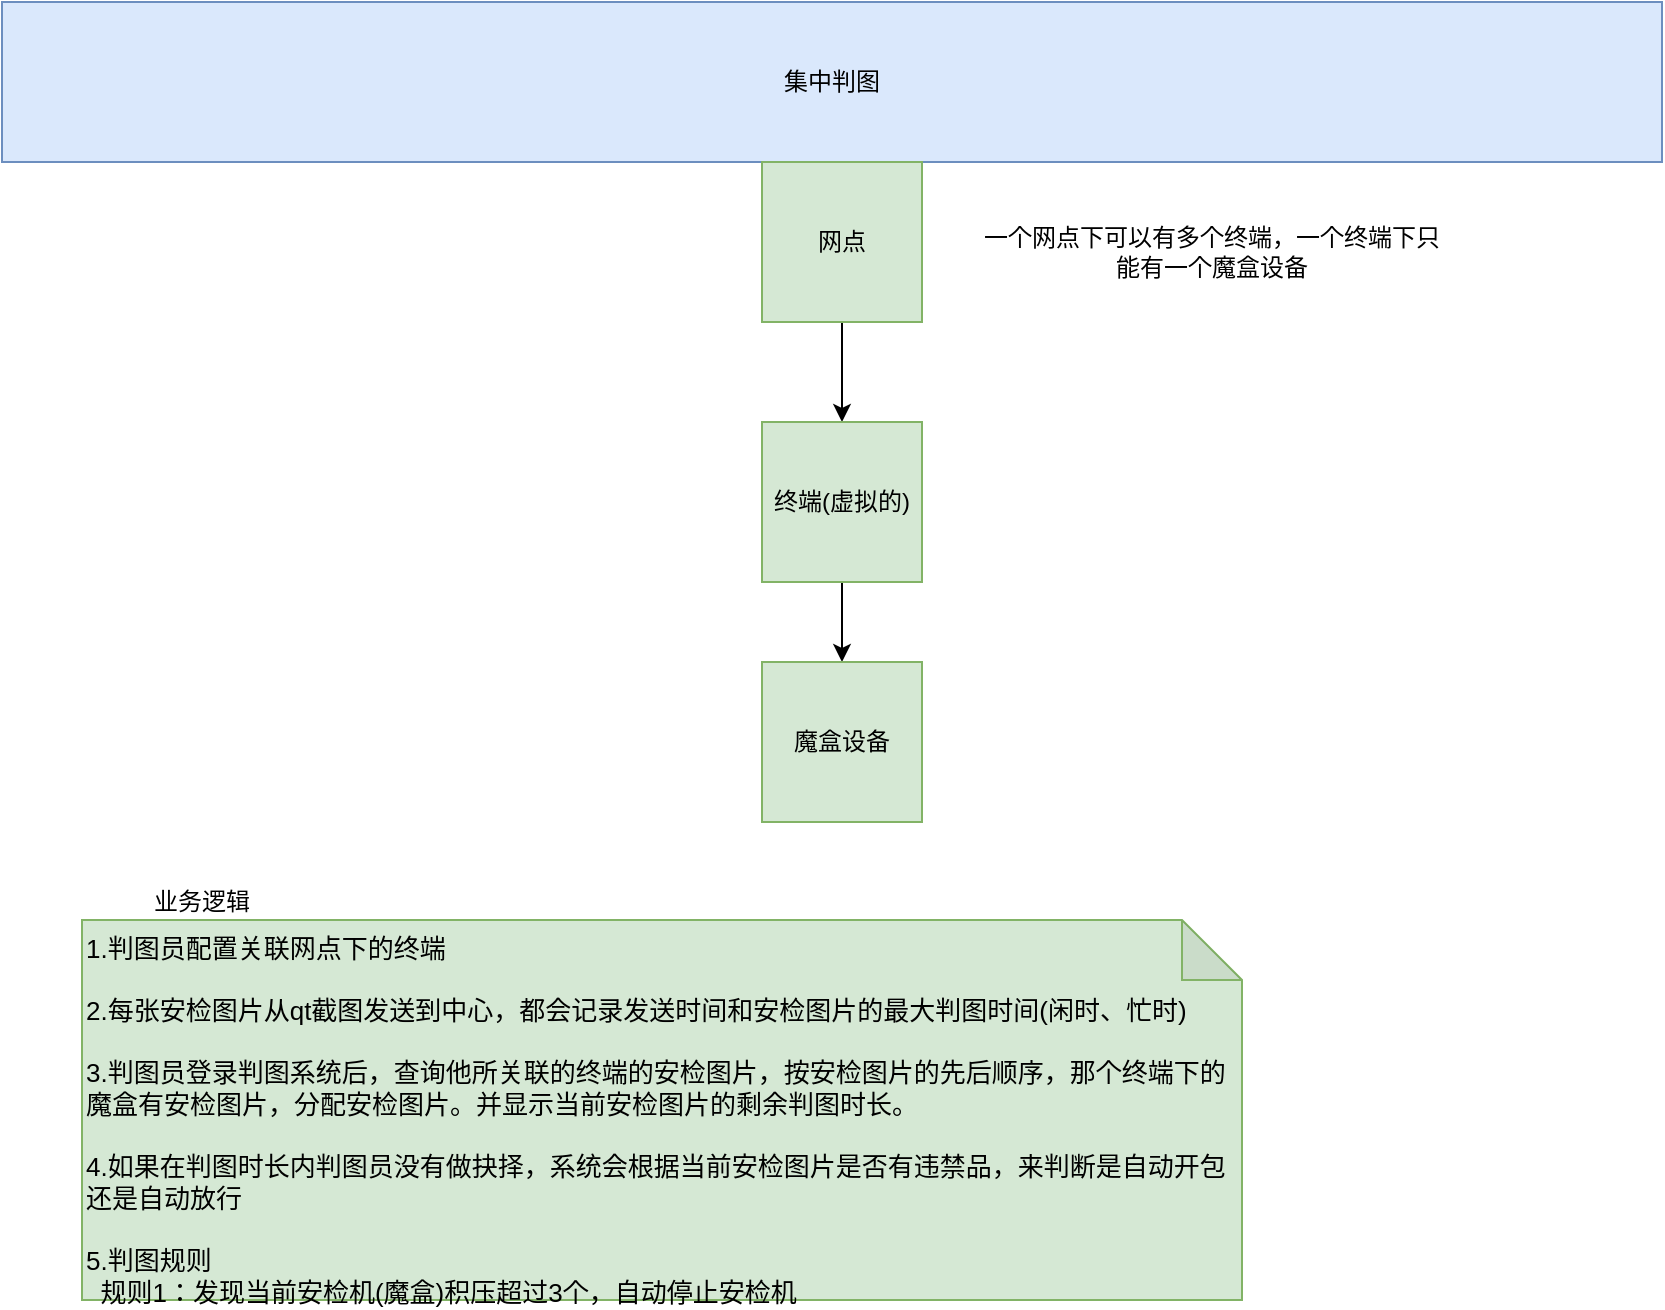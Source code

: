 <mxfile version="14.6.3" type="github">
  <diagram id="eUwX6jSAKP8vngTL92fX" name="第 1 页">
    <mxGraphModel dx="1038" dy="548" grid="1" gridSize="10" guides="1" tooltips="1" connect="1" arrows="1" fold="1" page="1" pageScale="1" pageWidth="827" pageHeight="1169" math="0" shadow="0">
      <root>
        <mxCell id="0" />
        <mxCell id="1" parent="0" />
        <mxCell id="JIUhwhdogiVepjK2LK-t-1" value="集中判图" style="rounded=0;whiteSpace=wrap;html=1;fillColor=#dae8fc;strokeColor=#6c8ebf;" vertex="1" parent="1">
          <mxGeometry width="830" height="80" as="geometry" />
        </mxCell>
        <mxCell id="JIUhwhdogiVepjK2LK-t-2" value="" style="edgeStyle=orthogonalEdgeStyle;rounded=0;orthogonalLoop=1;jettySize=auto;html=1;" edge="1" parent="1" source="JIUhwhdogiVepjK2LK-t-3" target="JIUhwhdogiVepjK2LK-t-5">
          <mxGeometry relative="1" as="geometry" />
        </mxCell>
        <mxCell id="JIUhwhdogiVepjK2LK-t-3" value="网点" style="whiteSpace=wrap;html=1;aspect=fixed;fillColor=#d5e8d4;strokeColor=#82b366;" vertex="1" parent="1">
          <mxGeometry x="380" y="80" width="80" height="80" as="geometry" />
        </mxCell>
        <mxCell id="JIUhwhdogiVepjK2LK-t-4" value="" style="edgeStyle=orthogonalEdgeStyle;rounded=0;orthogonalLoop=1;jettySize=auto;html=1;" edge="1" parent="1" source="JIUhwhdogiVepjK2LK-t-5" target="JIUhwhdogiVepjK2LK-t-6">
          <mxGeometry relative="1" as="geometry" />
        </mxCell>
        <mxCell id="JIUhwhdogiVepjK2LK-t-5" value="终端(虚拟的)" style="whiteSpace=wrap;html=1;aspect=fixed;fillColor=#d5e8d4;strokeColor=#82b366;" vertex="1" parent="1">
          <mxGeometry x="380" y="210" width="80" height="80" as="geometry" />
        </mxCell>
        <mxCell id="JIUhwhdogiVepjK2LK-t-6" value="魔盒设备" style="whiteSpace=wrap;html=1;aspect=fixed;fillColor=#d5e8d4;strokeColor=#82b366;" vertex="1" parent="1">
          <mxGeometry x="380" y="330" width="80" height="80" as="geometry" />
        </mxCell>
        <mxCell id="JIUhwhdogiVepjK2LK-t-7" value="一个网点下可以有多个终端，一个终端下只能有一个魔盒设备" style="text;html=1;strokeColor=none;fillColor=none;align=center;verticalAlign=middle;whiteSpace=wrap;rounded=0;" vertex="1" parent="1">
          <mxGeometry x="490" y="110" width="230" height="30" as="geometry" />
        </mxCell>
        <mxCell id="JIUhwhdogiVepjK2LK-t-8" value="业务逻辑" style="text;html=1;strokeColor=none;fillColor=none;align=center;verticalAlign=middle;whiteSpace=wrap;rounded=0;" vertex="1" parent="1">
          <mxGeometry x="40" y="440" width="120" height="20" as="geometry" />
        </mxCell>
        <mxCell id="JIUhwhdogiVepjK2LK-t-9" value="1.判图员配置关联网点下的终端&lt;br&gt;&lt;br style=&quot;font-size: 13px&quot;&gt;2.每张安检图片从qt截图发送到中心，都会记录发送时间和安检图片的最大判图时间(闲时、忙时)&lt;br&gt;&lt;br style=&quot;font-size: 13px&quot;&gt;3.判图员登录判图系统后，查询他所关联的终端的安检图片，按安检图片的先后顺序，那个终端下的魔盒有安检图片，分配安检图片。并显示当前安检图片的剩余判图时长。&lt;br style=&quot;font-size: 13px&quot;&gt;&lt;br&gt;4.如果在判图时长内判图员没有做抉择，系统会根据当前安检图片是否有违禁品，来判断是自动开包还是自动放行&lt;br&gt;&lt;br&gt;5.判图规则&lt;br&gt;&amp;nbsp; 规则1：发现当前安检机(魔盒)积压超过3个，自动停止安检机" style="shape=note;whiteSpace=wrap;html=1;backgroundOutline=1;darkOpacity=0.05;align=left;verticalAlign=top;fontSize=13;fillColor=#d5e8d4;strokeColor=#82b366;" vertex="1" parent="1">
          <mxGeometry x="40" y="459" width="580" height="190" as="geometry" />
        </mxCell>
      </root>
    </mxGraphModel>
  </diagram>
</mxfile>
